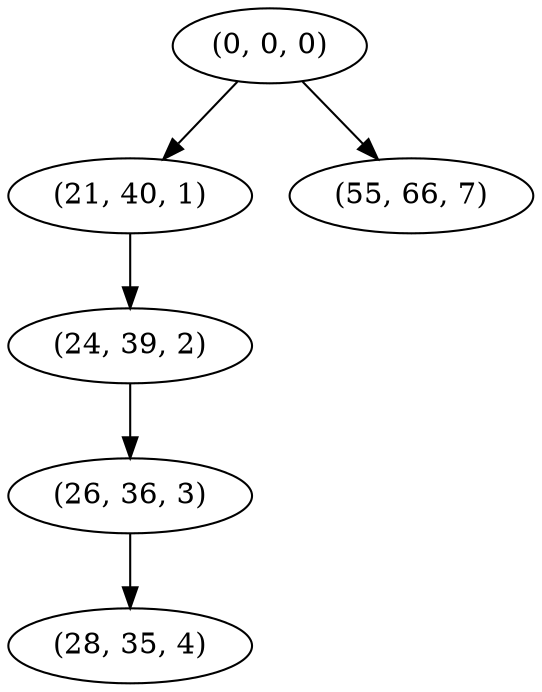 digraph tree {
    "(0, 0, 0)";
    "(21, 40, 1)";
    "(24, 39, 2)";
    "(26, 36, 3)";
    "(28, 35, 4)";
    "(55, 66, 7)";
    "(0, 0, 0)" -> "(21, 40, 1)";
    "(0, 0, 0)" -> "(55, 66, 7)";
    "(21, 40, 1)" -> "(24, 39, 2)";
    "(24, 39, 2)" -> "(26, 36, 3)";
    "(26, 36, 3)" -> "(28, 35, 4)";
}

